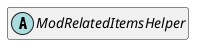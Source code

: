 @startuml
set namespaceSeparator \\
hide members
hide << alias >> circle

abstract class ModRelatedItemsHelper
@enduml
